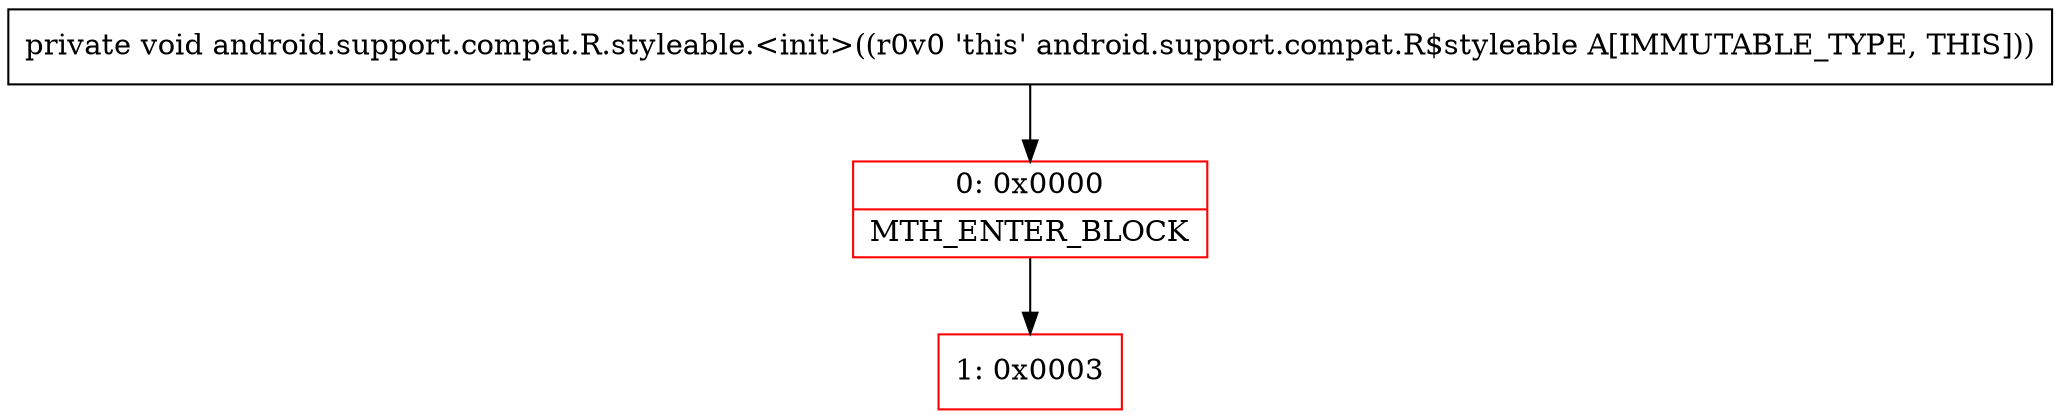 digraph "CFG forandroid.support.compat.R.styleable.\<init\>()V" {
subgraph cluster_Region_1706599223 {
label = "R(0)";
node [shape=record,color=blue];
}
Node_0 [shape=record,color=red,label="{0\:\ 0x0000|MTH_ENTER_BLOCK\l}"];
Node_1 [shape=record,color=red,label="{1\:\ 0x0003}"];
MethodNode[shape=record,label="{private void android.support.compat.R.styleable.\<init\>((r0v0 'this' android.support.compat.R$styleable A[IMMUTABLE_TYPE, THIS])) }"];
MethodNode -> Node_0;
Node_0 -> Node_1;
}

